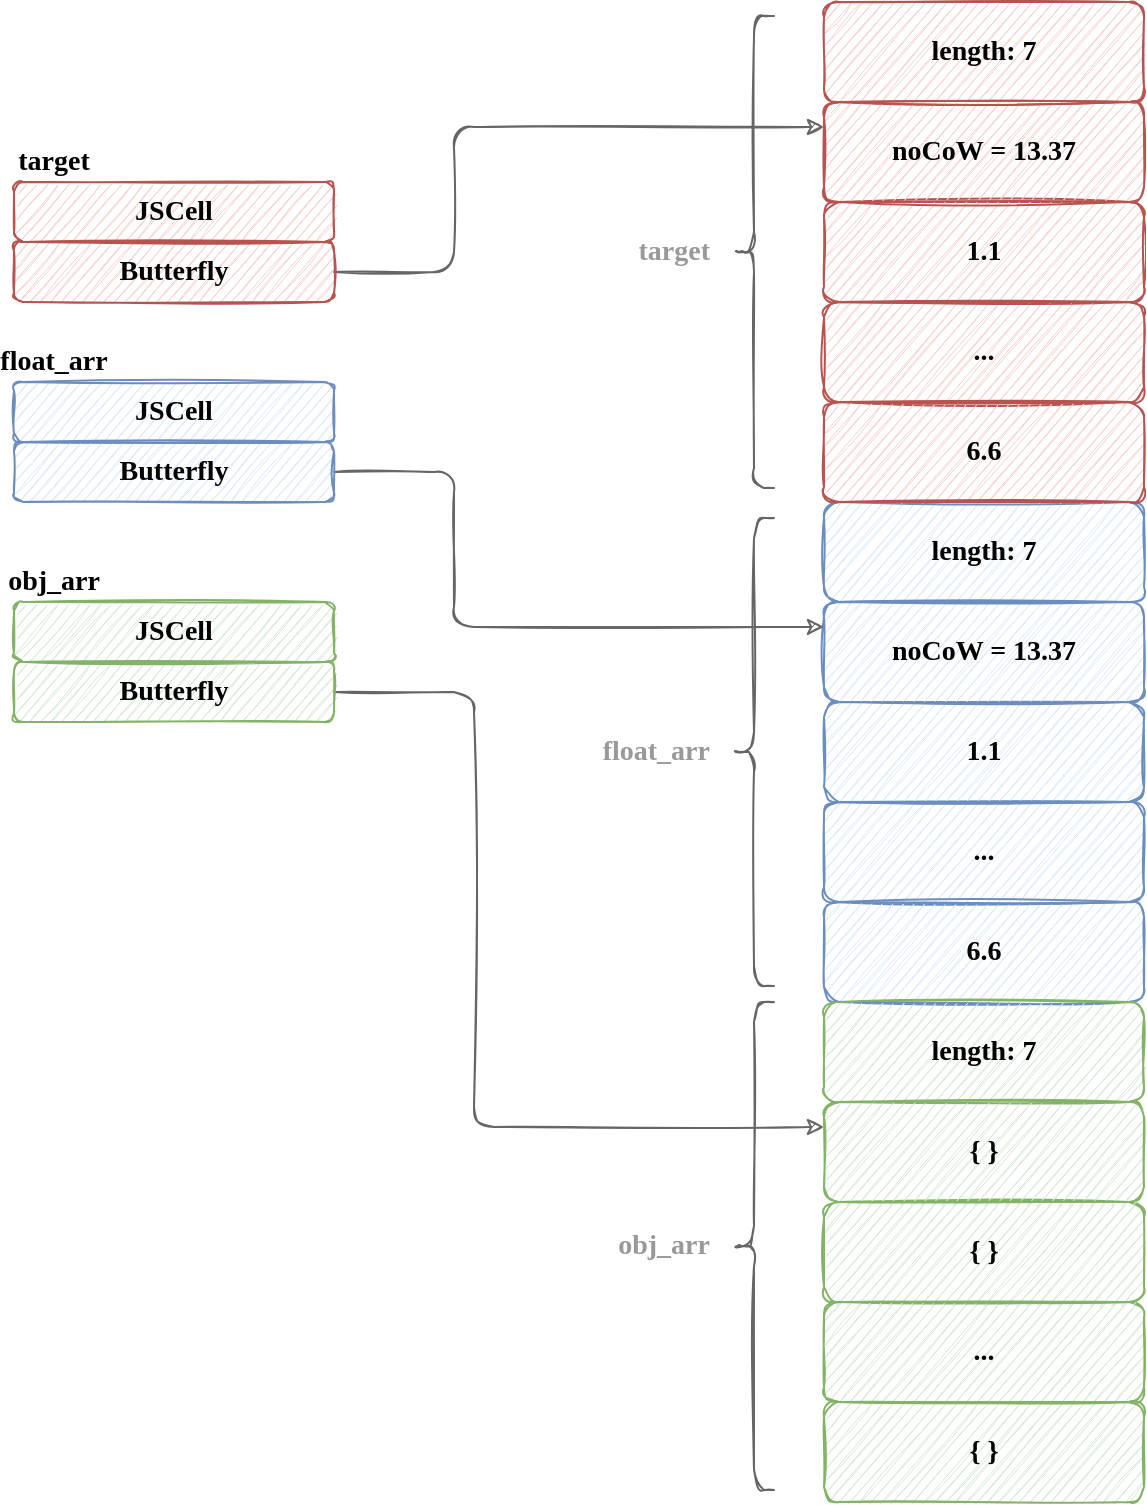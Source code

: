 <mxfile version="13.7.9" type="device" pages="4"><diagram id="sqz90yLIs01ZpIPTVYhW" name="orig"><mxGraphModel dx="1406" dy="728" grid="1" gridSize="10" guides="1" tooltips="1" connect="1" arrows="1" fold="1" page="1" pageScale="1" pageWidth="1169" pageHeight="827" math="0" shadow="0"><root><mxCell id="0"/><mxCell id="1" parent="0"/><mxCell id="4RDxRwm9R5UebFko-5SP-32" style="edgeStyle=orthogonalEdgeStyle;orthogonalLoop=1;jettySize=auto;html=1;exitX=1;exitY=0.5;exitDx=0;exitDy=0;entryX=0;entryY=0.25;entryDx=0;entryDy=0;fontFamily=Indie Flower;fontSize=14;sketch=1;rounded=1;fillColor=#f5f5f5;strokeColor=#666666;fontColor=#999999;" parent="1" source="4RDxRwm9R5UebFko-5SP-31" target="4RDxRwm9R5UebFko-5SP-12" edge="1"><mxGeometry relative="1" as="geometry"><Array as="points"><mxPoint x="400" y="149"/><mxPoint x="400" y="77"/></Array></mxGeometry></mxCell><mxCell id="4RDxRwm9R5UebFko-5SP-7" value="JSCell" style="rounded=1;whiteSpace=wrap;html=1;sketch=1;fontFamily=Indie Flower;fontStyle=1;fontSource=https%3A%2F%2Ffonts.googleapis.com%2Fcss%3Ffamily%3DIndie%2BFlower;labelBorderColor=none;fontSize=14;fillColor=#f8cecc;strokeColor=#b85450;" parent="1" vertex="1"><mxGeometry x="180" y="104" width="160" height="30" as="geometry"/></mxCell><mxCell id="4RDxRwm9R5UebFko-5SP-8" value="length: 7" style="rounded=1;whiteSpace=wrap;html=1;sketch=1;fontFamily=Indie Flower;fontStyle=1;fontSource=https%3A%2F%2Ffonts.googleapis.com%2Fcss%3Ffamily%3DIndie%2BFlower;labelBorderColor=none;fontSize=14;fillColor=#f8cecc;strokeColor=#b85450;" parent="1" vertex="1"><mxGeometry x="585" y="14" width="160" height="50" as="geometry"/></mxCell><mxCell id="4RDxRwm9R5UebFko-5SP-9" value="&lt;span&gt;length: 7&lt;/span&gt;" style="rounded=1;whiteSpace=wrap;html=1;sketch=1;fontFamily=Indie Flower;fontStyle=1;fontSource=https%3A%2F%2Ffonts.googleapis.com%2Fcss%3Ffamily%3DIndie%2BFlower;labelBorderColor=none;fontSize=14;fillColor=#dae8fc;strokeColor=#6c8ebf;" parent="1" vertex="1"><mxGeometry x="585" y="264" width="160" height="50" as="geometry"/></mxCell><mxCell id="4RDxRwm9R5UebFko-5SP-10" value="..." style="rounded=1;whiteSpace=wrap;html=1;sketch=1;fontFamily=Indie Flower;fontStyle=1;fontSource=https%3A%2F%2Ffonts.googleapis.com%2Fcss%3Ffamily%3DIndie%2BFlower;labelBorderColor=none;fontSize=14;fillColor=#f8cecc;strokeColor=#b85450;" parent="1" vertex="1"><mxGeometry x="585" y="164" width="160" height="50" as="geometry"/></mxCell><mxCell id="4RDxRwm9R5UebFko-5SP-11" value="1.1" style="rounded=1;whiteSpace=wrap;html=1;sketch=1;fontFamily=Indie Flower;fontStyle=1;fontSource=https%3A%2F%2Ffonts.googleapis.com%2Fcss%3Ffamily%3DIndie%2BFlower;labelBorderColor=none;fontSize=14;fillColor=#f8cecc;strokeColor=#b85450;" parent="1" vertex="1"><mxGeometry x="585" y="114" width="160" height="50" as="geometry"/></mxCell><mxCell id="4RDxRwm9R5UebFko-5SP-12" value="noCoW = 13.37" style="rounded=1;whiteSpace=wrap;html=1;sketch=1;fontFamily=Indie Flower;fontStyle=1;fontSource=https%3A%2F%2Ffonts.googleapis.com%2Fcss%3Ffamily%3DIndie%2BFlower;labelBorderColor=none;fontSize=14;fillColor=#f8cecc;strokeColor=#b85450;" parent="1" vertex="1"><mxGeometry x="585" y="64" width="160" height="50" as="geometry"/></mxCell><mxCell id="4RDxRwm9R5UebFko-5SP-13" value="6.6" style="rounded=1;whiteSpace=wrap;html=1;sketch=1;fontFamily=Indie Flower;fontStyle=1;fontSource=https%3A%2F%2Ffonts.googleapis.com%2Fcss%3Ffamily%3DIndie%2BFlower;labelBorderColor=none;fontSize=14;fillColor=#f8cecc;strokeColor=#b85450;" parent="1" vertex="1"><mxGeometry x="585" y="214" width="160" height="50" as="geometry"/></mxCell><mxCell id="4RDxRwm9R5UebFko-5SP-14" value="..." style="rounded=1;whiteSpace=wrap;html=1;sketch=1;fontFamily=Indie Flower;fontStyle=1;fontSource=https%3A%2F%2Ffonts.googleapis.com%2Fcss%3Ffamily%3DIndie%2BFlower;labelBorderColor=none;fontSize=14;fillColor=#dae8fc;strokeColor=#6c8ebf;" parent="1" vertex="1"><mxGeometry x="585" y="414" width="160" height="50" as="geometry"/></mxCell><mxCell id="4RDxRwm9R5UebFko-5SP-15" value="1.1" style="rounded=1;whiteSpace=wrap;html=1;sketch=1;fontFamily=Indie Flower;fontStyle=1;fontSource=https%3A%2F%2Ffonts.googleapis.com%2Fcss%3Ffamily%3DIndie%2BFlower;labelBorderColor=none;fontSize=14;fillColor=#dae8fc;strokeColor=#6c8ebf;" parent="1" vertex="1"><mxGeometry x="585" y="364" width="160" height="50" as="geometry"/></mxCell><mxCell id="4RDxRwm9R5UebFko-5SP-16" value="noCoW = 13.37" style="rounded=1;whiteSpace=wrap;html=1;sketch=1;fontFamily=Indie Flower;fontStyle=1;fontSource=https%3A%2F%2Ffonts.googleapis.com%2Fcss%3Ffamily%3DIndie%2BFlower;labelBorderColor=none;fontSize=14;fillColor=#dae8fc;strokeColor=#6c8ebf;" parent="1" vertex="1"><mxGeometry x="585" y="314" width="160" height="50" as="geometry"/></mxCell><mxCell id="4RDxRwm9R5UebFko-5SP-17" value="6.6" style="rounded=1;whiteSpace=wrap;html=1;sketch=1;fontFamily=Indie Flower;fontStyle=1;fontSource=https%3A%2F%2Ffonts.googleapis.com%2Fcss%3Ffamily%3DIndie%2BFlower;labelBorderColor=none;fontSize=14;fillColor=#dae8fc;strokeColor=#6c8ebf;" parent="1" vertex="1"><mxGeometry x="585" y="464" width="160" height="50" as="geometry"/></mxCell><mxCell id="4RDxRwm9R5UebFko-5SP-20" value="target" style="shape=curlyBracket;whiteSpace=wrap;html=1;rounded=1;sketch=1;strokeColor=#666666;strokeWidth=1;fillColor=#f5f5f5;fontFamily=Indie Flower;fontStyle=1;fontSource=https%3A%2F%2Ffonts.googleapis.com%2Fcss%3Ffamily%3DIndie%2BFlower;labelBorderColor=none;fontSize=14;align=right;labelPosition=left;verticalLabelPosition=middle;verticalAlign=middle;spacingRight=10;fontColor=#999999;" parent="1" vertex="1"><mxGeometry x="540" y="21" width="20" height="236" as="geometry"/></mxCell><mxCell id="4RDxRwm9R5UebFko-5SP-22" value="float_arr" style="shape=curlyBracket;whiteSpace=wrap;html=1;rounded=1;sketch=1;strokeColor=#666666;strokeWidth=1;fillColor=#f5f5f5;fontFamily=Indie Flower;fontStyle=1;fontSource=https%3A%2F%2Ffonts.googleapis.com%2Fcss%3Ffamily%3DIndie%2BFlower;labelBorderColor=none;fontSize=14;align=right;labelPosition=left;verticalLabelPosition=middle;verticalAlign=middle;spacingRight=10;fontColor=#999999;" parent="1" vertex="1"><mxGeometry x="540" y="272" width="20" height="234" as="geometry"/></mxCell><mxCell id="4RDxRwm9R5UebFko-5SP-25" value="&lt;span&gt;length: 7&lt;/span&gt;" style="rounded=1;whiteSpace=wrap;html=1;sketch=1;fontFamily=Indie Flower;fontStyle=1;fontSource=https%3A%2F%2Ffonts.googleapis.com%2Fcss%3Ffamily%3DIndie%2BFlower;labelBorderColor=none;fontSize=14;fillColor=#d5e8d4;strokeColor=#82b366;" parent="1" vertex="1"><mxGeometry x="585" y="514" width="160" height="50" as="geometry"/></mxCell><mxCell id="4RDxRwm9R5UebFko-5SP-26" value="..." style="rounded=1;whiteSpace=wrap;html=1;sketch=1;fontFamily=Indie Flower;fontStyle=1;fontSource=https%3A%2F%2Ffonts.googleapis.com%2Fcss%3Ffamily%3DIndie%2BFlower;labelBorderColor=none;fontSize=14;fillColor=#d5e8d4;strokeColor=#82b366;" parent="1" vertex="1"><mxGeometry x="585" y="664" width="160" height="50" as="geometry"/></mxCell><mxCell id="4RDxRwm9R5UebFko-5SP-27" value="{ }" style="rounded=1;whiteSpace=wrap;html=1;sketch=1;fontFamily=Indie Flower;fontStyle=1;fontSource=https%3A%2F%2Ffonts.googleapis.com%2Fcss%3Ffamily%3DIndie%2BFlower;labelBorderColor=none;fontSize=14;fillColor=#d5e8d4;strokeColor=#82b366;" parent="1" vertex="1"><mxGeometry x="585" y="614" width="160" height="50" as="geometry"/></mxCell><mxCell id="4RDxRwm9R5UebFko-5SP-28" value="{ }" style="rounded=1;whiteSpace=wrap;html=1;sketch=1;fontFamily=Indie Flower;fontStyle=1;fontSource=https%3A%2F%2Ffonts.googleapis.com%2Fcss%3Ffamily%3DIndie%2BFlower;labelBorderColor=none;fontSize=14;fillColor=#d5e8d4;strokeColor=#82b366;" parent="1" vertex="1"><mxGeometry x="585" y="564" width="160" height="50" as="geometry"/></mxCell><mxCell id="4RDxRwm9R5UebFko-5SP-29" value="{ }" style="rounded=1;whiteSpace=wrap;html=1;sketch=1;fontFamily=Indie Flower;fontStyle=1;fontSource=https%3A%2F%2Ffonts.googleapis.com%2Fcss%3Ffamily%3DIndie%2BFlower;labelBorderColor=none;fontSize=14;fillColor=#d5e8d4;strokeColor=#82b366;" parent="1" vertex="1"><mxGeometry x="585" y="714" width="160" height="50" as="geometry"/></mxCell><mxCell id="4RDxRwm9R5UebFko-5SP-30" value="obj_arr" style="shape=curlyBracket;whiteSpace=wrap;html=1;rounded=1;sketch=1;strokeColor=#666666;strokeWidth=1;fillColor=#f5f5f5;fontFamily=Indie Flower;fontStyle=1;fontSource=https%3A%2F%2Ffonts.googleapis.com%2Fcss%3Ffamily%3DIndie%2BFlower;labelBorderColor=none;fontSize=14;align=right;labelPosition=left;verticalLabelPosition=middle;verticalAlign=middle;spacingRight=10;fontColor=#999999;" parent="1" vertex="1"><mxGeometry x="540" y="514" width="20" height="244" as="geometry"/></mxCell><mxCell id="4RDxRwm9R5UebFko-5SP-31" value="Butterfly" style="rounded=1;whiteSpace=wrap;html=1;sketch=1;fontFamily=Indie Flower;fontStyle=1;fontSource=https%3A%2F%2Ffonts.googleapis.com%2Fcss%3Ffamily%3DIndie%2BFlower;labelBorderColor=none;fontSize=14;fillColor=#f8cecc;strokeColor=#b85450;" parent="1" vertex="1"><mxGeometry x="180" y="134" width="160" height="30" as="geometry"/></mxCell><mxCell id="4RDxRwm9R5UebFko-5SP-33" value="&lt;font face=&quot;Indie Flower&quot; data-font-src=&quot;https://fonts.googleapis.com/css?family=Indie+Flower&quot;&gt;&lt;b&gt;target&lt;/b&gt;&lt;/font&gt;" style="text;html=1;strokeColor=none;fillColor=none;align=center;verticalAlign=middle;whiteSpace=wrap;rounded=0;shadow=0;glass=0;sketch=1;fontFamily=Comic Sans MS;fontSize=14;" parent="1" vertex="1"><mxGeometry x="180" y="84" width="40" height="20" as="geometry"/></mxCell><mxCell id="4RDxRwm9R5UebFko-5SP-34" value="JSCell" style="rounded=1;whiteSpace=wrap;html=1;sketch=1;fontFamily=Indie Flower;fontStyle=1;fontSource=https%3A%2F%2Ffonts.googleapis.com%2Fcss%3Ffamily%3DIndie%2BFlower;labelBorderColor=none;fontSize=14;fillColor=#dae8fc;strokeColor=#6c8ebf;" parent="1" vertex="1"><mxGeometry x="180" y="204" width="160" height="30" as="geometry"/></mxCell><mxCell id="4RDxRwm9R5UebFko-5SP-41" style="edgeStyle=orthogonalEdgeStyle;sketch=1;orthogonalLoop=1;jettySize=auto;html=1;exitX=1;exitY=0.5;exitDx=0;exitDy=0;entryX=0;entryY=0.25;entryDx=0;entryDy=0;fontFamily=Comic Sans MS;fontSize=14;rounded=1;fillColor=#f5f5f5;strokeColor=#666666;fontColor=#999999;" parent="1" source="4RDxRwm9R5UebFko-5SP-35" target="4RDxRwm9R5UebFko-5SP-16" edge="1"><mxGeometry relative="1" as="geometry"><Array as="points"><mxPoint x="400" y="249"/><mxPoint x="400" y="327"/></Array></mxGeometry></mxCell><mxCell id="4RDxRwm9R5UebFko-5SP-35" value="Butterfly" style="rounded=1;whiteSpace=wrap;html=1;sketch=1;fontFamily=Indie Flower;fontStyle=1;fontSource=https%3A%2F%2Ffonts.googleapis.com%2Fcss%3Ffamily%3DIndie%2BFlower;labelBorderColor=none;fontSize=14;fillColor=#dae8fc;strokeColor=#6c8ebf;" parent="1" vertex="1"><mxGeometry x="180" y="234" width="160" height="30" as="geometry"/></mxCell><mxCell id="4RDxRwm9R5UebFko-5SP-36" value="&lt;font face=&quot;Indie Flower&quot; data-font-src=&quot;https://fonts.googleapis.com/css?family=Indie+Flower&quot;&gt;&lt;b&gt;float_arr&lt;/b&gt;&lt;/font&gt;" style="text;html=1;strokeColor=none;fillColor=none;align=center;verticalAlign=middle;whiteSpace=wrap;rounded=0;shadow=0;glass=0;sketch=1;fontFamily=Comic Sans MS;fontSize=14;" parent="1" vertex="1"><mxGeometry x="180" y="184" width="40" height="20" as="geometry"/></mxCell><mxCell id="4RDxRwm9R5UebFko-5SP-37" value="JSCell" style="rounded=1;whiteSpace=wrap;html=1;sketch=1;fontFamily=Indie Flower;fontStyle=1;fontSource=https%3A%2F%2Ffonts.googleapis.com%2Fcss%3Ffamily%3DIndie%2BFlower;labelBorderColor=none;fontSize=14;fillColor=#d5e8d4;strokeColor=#82b366;" parent="1" vertex="1"><mxGeometry x="180" y="314" width="160" height="30" as="geometry"/></mxCell><mxCell id="4RDxRwm9R5UebFko-5SP-42" style="edgeStyle=orthogonalEdgeStyle;sketch=1;orthogonalLoop=1;jettySize=auto;html=1;exitX=1;exitY=0.5;exitDx=0;exitDy=0;entryX=0;entryY=0.25;entryDx=0;entryDy=0;fontFamily=Comic Sans MS;fontSize=14;rounded=1;fillColor=#f5f5f5;strokeColor=#666666;fontColor=#999999;" parent="1" source="4RDxRwm9R5UebFko-5SP-38" target="4RDxRwm9R5UebFko-5SP-28" edge="1"><mxGeometry relative="1" as="geometry"><Array as="points"><mxPoint x="410" y="359"/><mxPoint x="410" y="577"/></Array></mxGeometry></mxCell><mxCell id="4RDxRwm9R5UebFko-5SP-38" value="Butterfly" style="rounded=1;whiteSpace=wrap;html=1;sketch=1;fontFamily=Indie Flower;fontStyle=1;fontSource=https%3A%2F%2Ffonts.googleapis.com%2Fcss%3Ffamily%3DIndie%2BFlower;labelBorderColor=none;fontSize=14;fillColor=#d5e8d4;strokeColor=#82b366;" parent="1" vertex="1"><mxGeometry x="180" y="344" width="160" height="30" as="geometry"/></mxCell><mxCell id="4RDxRwm9R5UebFko-5SP-39" value="&lt;font face=&quot;Indie Flower&quot; data-font-src=&quot;https://fonts.googleapis.com/css?family=Indie+Flower&quot;&gt;&lt;b&gt;obj_arr&lt;/b&gt;&lt;/font&gt;" style="text;html=1;strokeColor=none;fillColor=none;align=center;verticalAlign=middle;whiteSpace=wrap;rounded=0;shadow=0;glass=0;sketch=1;fontFamily=Comic Sans MS;fontSize=14;" parent="1" vertex="1"><mxGeometry x="180" y="294" width="40" height="20" as="geometry"/></mxCell></root></mxGraphModel></diagram><diagram name="corrupt" id="o47wwAA4nke0YrVN73Hn"><mxGraphModel dx="1406" dy="728" grid="1" gridSize="10" guides="1" tooltips="1" connect="1" arrows="1" fold="1" page="1" pageScale="1" pageWidth="1169" pageHeight="827" math="0" shadow="0"><root><mxCell id="dszOmxCz60Fy21tX8RE5-0"/><mxCell id="dszOmxCz60Fy21tX8RE5-1" parent="dszOmxCz60Fy21tX8RE5-0"/><mxCell id="dszOmxCz60Fy21tX8RE5-2" style="edgeStyle=orthogonalEdgeStyle;orthogonalLoop=1;jettySize=auto;html=1;exitX=1;exitY=0.5;exitDx=0;exitDy=0;entryX=0;entryY=0.25;entryDx=0;entryDy=0;fontFamily=Indie Flower;fontSize=14;sketch=1;rounded=1;" parent="dszOmxCz60Fy21tX8RE5-1" source="dszOmxCz60Fy21tX8RE5-22" target="dszOmxCz60Fy21tX8RE5-8" edge="1"><mxGeometry relative="1" as="geometry"><Array as="points"><mxPoint x="400" y="149"/><mxPoint x="400" y="77"/></Array></mxGeometry></mxCell><mxCell id="dszOmxCz60Fy21tX8RE5-3" value="JSCell" style="rounded=1;whiteSpace=wrap;html=1;sketch=1;fontFamily=Indie Flower;fontStyle=1;fontSource=https%3A%2F%2Ffonts.googleapis.com%2Fcss%3Ffamily%3DIndie%2BFlower;labelBorderColor=none;fontSize=14;fillColor=#f8cecc;strokeColor=#b85450;" parent="dszOmxCz60Fy21tX8RE5-1" vertex="1"><mxGeometry x="180" y="104" width="160" height="30" as="geometry"/></mxCell><mxCell id="dszOmxCz60Fy21tX8RE5-4" value="length: 7" style="rounded=1;whiteSpace=wrap;html=1;sketch=1;fontFamily=Indie Flower;fontStyle=1;fontSource=https%3A%2F%2Ffonts.googleapis.com%2Fcss%3Ffamily%3DIndie%2BFlower;labelBorderColor=none;fontSize=14;fillColor=#f8cecc;strokeColor=#b85450;" parent="dszOmxCz60Fy21tX8RE5-1" vertex="1"><mxGeometry x="585" y="14" width="160" height="50" as="geometry"/></mxCell><mxCell id="dszOmxCz60Fy21tX8RE5-5" value="&lt;span&gt;length: 0x1337&lt;/span&gt;" style="rounded=1;whiteSpace=wrap;html=1;sketch=1;fontFamily=Indie Flower;fontStyle=1;fontSource=https%3A%2F%2Ffonts.googleapis.com%2Fcss%3Ffamily%3DIndie%2BFlower;labelBorderColor=none;fontSize=14;fillColor=#dae8fc;strokeColor=#6c8ebf;" parent="dszOmxCz60Fy21tX8RE5-1" vertex="1"><mxGeometry x="585" y="264" width="160" height="50" as="geometry"/></mxCell><mxCell id="dszOmxCz60Fy21tX8RE5-6" value="..." style="rounded=1;whiteSpace=wrap;html=1;sketch=1;fontFamily=Indie Flower;fontStyle=1;fontSource=https%3A%2F%2Ffonts.googleapis.com%2Fcss%3Ffamily%3DIndie%2BFlower;labelBorderColor=none;fontSize=14;fillColor=#f8cecc;strokeColor=#b85450;" parent="dszOmxCz60Fy21tX8RE5-1" vertex="1"><mxGeometry x="585" y="164" width="160" height="50" as="geometry"/></mxCell><mxCell id="dszOmxCz60Fy21tX8RE5-7" value="1.1" style="rounded=1;whiteSpace=wrap;html=1;sketch=1;fontFamily=Indie Flower;fontStyle=1;fontSource=https%3A%2F%2Ffonts.googleapis.com%2Fcss%3Ffamily%3DIndie%2BFlower;labelBorderColor=none;fontSize=14;fillColor=#f8cecc;strokeColor=#b85450;" parent="dszOmxCz60Fy21tX8RE5-1" vertex="1"><mxGeometry x="585" y="114" width="160" height="50" as="geometry"/></mxCell><mxCell id="dszOmxCz60Fy21tX8RE5-8" value="noCoW = 13.37" style="rounded=1;whiteSpace=wrap;html=1;sketch=1;fontFamily=Indie Flower;fontStyle=1;fontSource=https%3A%2F%2Ffonts.googleapis.com%2Fcss%3Ffamily%3DIndie%2BFlower;labelBorderColor=none;fontSize=14;fillColor=#f8cecc;strokeColor=#b85450;" parent="dszOmxCz60Fy21tX8RE5-1" vertex="1"><mxGeometry x="585" y="64" width="160" height="50" as="geometry"/></mxCell><mxCell id="dszOmxCz60Fy21tX8RE5-9" value="6.6" style="rounded=1;whiteSpace=wrap;html=1;sketch=1;fontFamily=Indie Flower;fontStyle=1;fontSource=https%3A%2F%2Ffonts.googleapis.com%2Fcss%3Ffamily%3DIndie%2BFlower;labelBorderColor=none;fontSize=14;fillColor=#f8cecc;strokeColor=#b85450;" parent="dszOmxCz60Fy21tX8RE5-1" vertex="1"><mxGeometry x="585" y="214" width="160" height="50" as="geometry"/></mxCell><mxCell id="dszOmxCz60Fy21tX8RE5-13" value="" style="rounded=1;whiteSpace=wrap;html=1;sketch=1;fontFamily=Indie Flower;fontStyle=1;fontSource=https%3A%2F%2Ffonts.googleapis.com%2Fcss%3Ffamily%3DIndie%2BFlower;labelBorderColor=none;fontSize=14;fillColor=#dae8fc;strokeColor=#6c8ebf;" parent="dszOmxCz60Fy21tX8RE5-1" vertex="1"><mxGeometry x="585" y="316" width="160" height="480" as="geometry"/></mxCell><mxCell id="dszOmxCz60Fy21tX8RE5-14" value="target" style="shape=curlyBracket;whiteSpace=wrap;html=1;rounded=1;sketch=1;strokeColor=#000000;strokeWidth=1;fillColor=none;fontFamily=Indie Flower;fontStyle=1;fontSource=https%3A%2F%2Ffonts.googleapis.com%2Fcss%3Ffamily%3DIndie%2BFlower;labelBorderColor=none;fontSize=14;align=right;labelPosition=left;verticalLabelPosition=middle;verticalAlign=middle;spacingRight=10;" parent="dszOmxCz60Fy21tX8RE5-1" vertex="1"><mxGeometry x="540" y="21" width="20" height="236" as="geometry"/></mxCell><mxCell id="dszOmxCz60Fy21tX8RE5-15" value="float_arr" style="shape=curlyBracket;whiteSpace=wrap;html=1;rounded=1;sketch=1;strokeColor=#000000;strokeWidth=1;fillColor=none;fontFamily=Indie Flower;fontStyle=1;fontSource=https%3A%2F%2Ffonts.googleapis.com%2Fcss%3Ffamily%3DIndie%2BFlower;labelBorderColor=none;fontSize=14;align=right;labelPosition=left;verticalLabelPosition=middle;verticalAlign=middle;spacingRight=10;" parent="dszOmxCz60Fy21tX8RE5-1" vertex="1"><mxGeometry x="540" y="272" width="20" height="234" as="geometry"/></mxCell><mxCell id="dszOmxCz60Fy21tX8RE5-16" value="&lt;span&gt;length: 7&lt;/span&gt;" style="rounded=1;whiteSpace=wrap;html=1;sketch=1;fontFamily=Indie Flower;fontStyle=1;fontSource=https%3A%2F%2Ffonts.googleapis.com%2Fcss%3Ffamily%3DIndie%2BFlower;labelBorderColor=none;fontSize=14;fillColor=#d5e8d4;strokeColor=#82b366;" parent="dszOmxCz60Fy21tX8RE5-1" vertex="1"><mxGeometry x="585" y="514" width="160" height="50" as="geometry"/></mxCell><mxCell id="dszOmxCz60Fy21tX8RE5-17" value="..." style="rounded=1;whiteSpace=wrap;html=1;sketch=1;fontFamily=Indie Flower;fontStyle=1;fontSource=https%3A%2F%2Ffonts.googleapis.com%2Fcss%3Ffamily%3DIndie%2BFlower;labelBorderColor=none;fontSize=14;fillColor=#d5e8d4;strokeColor=#82b366;" parent="dszOmxCz60Fy21tX8RE5-1" vertex="1"><mxGeometry x="585" y="664" width="160" height="50" as="geometry"/></mxCell><mxCell id="dszOmxCz60Fy21tX8RE5-18" value="{ }" style="rounded=1;whiteSpace=wrap;html=1;sketch=1;fontFamily=Indie Flower;fontStyle=1;fontSource=https%3A%2F%2Ffonts.googleapis.com%2Fcss%3Ffamily%3DIndie%2BFlower;labelBorderColor=none;fontSize=14;fillColor=#d5e8d4;strokeColor=#82b366;" parent="dszOmxCz60Fy21tX8RE5-1" vertex="1"><mxGeometry x="585" y="614" width="160" height="50" as="geometry"/></mxCell><mxCell id="dszOmxCz60Fy21tX8RE5-19" value="{ }" style="rounded=1;whiteSpace=wrap;html=1;sketch=1;fontFamily=Indie Flower;fontStyle=1;fontSource=https%3A%2F%2Ffonts.googleapis.com%2Fcss%3Ffamily%3DIndie%2BFlower;labelBorderColor=none;fontSize=14;fillColor=#d5e8d4;strokeColor=#82b366;" parent="dszOmxCz60Fy21tX8RE5-1" vertex="1"><mxGeometry x="585" y="564" width="160" height="50" as="geometry"/></mxCell><mxCell id="dszOmxCz60Fy21tX8RE5-20" value="{ }" style="rounded=1;whiteSpace=wrap;html=1;sketch=1;fontFamily=Indie Flower;fontStyle=1;fontSource=https%3A%2F%2Ffonts.googleapis.com%2Fcss%3Ffamily%3DIndie%2BFlower;labelBorderColor=none;fontSize=14;fillColor=#d5e8d4;strokeColor=#82b366;" parent="dszOmxCz60Fy21tX8RE5-1" vertex="1"><mxGeometry x="585" y="714" width="160" height="50" as="geometry"/></mxCell><mxCell id="dszOmxCz60Fy21tX8RE5-21" value="obj_arr" style="shape=curlyBracket;whiteSpace=wrap;html=1;rounded=1;sketch=1;strokeColor=#000000;strokeWidth=1;fillColor=none;fontFamily=Indie Flower;fontStyle=1;fontSource=https%3A%2F%2Ffonts.googleapis.com%2Fcss%3Ffamily%3DIndie%2BFlower;labelBorderColor=none;fontSize=14;align=right;labelPosition=left;verticalLabelPosition=middle;verticalAlign=middle;spacingRight=10;" parent="dszOmxCz60Fy21tX8RE5-1" vertex="1"><mxGeometry x="540" y="514" width="20" height="244" as="geometry"/></mxCell><mxCell id="dszOmxCz60Fy21tX8RE5-22" value="Butterfly" style="rounded=1;whiteSpace=wrap;html=1;sketch=1;fontFamily=Indie Flower;fontStyle=1;fontSource=https%3A%2F%2Ffonts.googleapis.com%2Fcss%3Ffamily%3DIndie%2BFlower;labelBorderColor=none;fontSize=14;fillColor=#f8cecc;strokeColor=#b85450;" parent="dszOmxCz60Fy21tX8RE5-1" vertex="1"><mxGeometry x="180" y="134" width="160" height="30" as="geometry"/></mxCell><mxCell id="dszOmxCz60Fy21tX8RE5-23" value="&lt;font face=&quot;Indie Flower&quot; data-font-src=&quot;https://fonts.googleapis.com/css?family=Indie+Flower&quot;&gt;&lt;b&gt;target&lt;/b&gt;&lt;/font&gt;" style="text;html=1;strokeColor=none;fillColor=none;align=center;verticalAlign=middle;whiteSpace=wrap;rounded=0;shadow=0;glass=0;sketch=1;fontFamily=Comic Sans MS;fontSize=14;" parent="dszOmxCz60Fy21tX8RE5-1" vertex="1"><mxGeometry x="180" y="84" width="40" height="20" as="geometry"/></mxCell><mxCell id="dszOmxCz60Fy21tX8RE5-24" value="JSCell" style="rounded=1;whiteSpace=wrap;html=1;sketch=1;fontFamily=Indie Flower;fontStyle=1;fontSource=https%3A%2F%2Ffonts.googleapis.com%2Fcss%3Ffamily%3DIndie%2BFlower;labelBorderColor=none;fontSize=14;fillColor=#dae8fc;strokeColor=#6c8ebf;" parent="dszOmxCz60Fy21tX8RE5-1" vertex="1"><mxGeometry x="180" y="204" width="160" height="30" as="geometry"/></mxCell><mxCell id="dszOmxCz60Fy21tX8RE5-25" style="edgeStyle=orthogonalEdgeStyle;sketch=1;orthogonalLoop=1;jettySize=auto;html=1;exitX=1;exitY=0.5;exitDx=0;exitDy=0;entryX=0;entryY=0.25;entryDx=0;entryDy=0;fontFamily=Comic Sans MS;fontSize=14;rounded=1;" parent="dszOmxCz60Fy21tX8RE5-1" source="dszOmxCz60Fy21tX8RE5-26" edge="1"><mxGeometry relative="1" as="geometry"><mxPoint x="585" y="326.5" as="targetPoint"/><Array as="points"><mxPoint x="400" y="249"/><mxPoint x="400" y="327"/></Array></mxGeometry></mxCell><mxCell id="dszOmxCz60Fy21tX8RE5-26" value="Butterfly" style="rounded=1;whiteSpace=wrap;html=1;sketch=1;fontFamily=Indie Flower;fontStyle=1;fontSource=https%3A%2F%2Ffonts.googleapis.com%2Fcss%3Ffamily%3DIndie%2BFlower;labelBorderColor=none;fontSize=14;fillColor=#dae8fc;strokeColor=#6c8ebf;" parent="dszOmxCz60Fy21tX8RE5-1" vertex="1"><mxGeometry x="180" y="234" width="160" height="30" as="geometry"/></mxCell><mxCell id="dszOmxCz60Fy21tX8RE5-27" value="&lt;font face=&quot;Indie Flower&quot; data-font-src=&quot;https://fonts.googleapis.com/css?family=Indie+Flower&quot;&gt;&lt;b&gt;float_arr&lt;/b&gt;&lt;/font&gt;" style="text;html=1;strokeColor=none;fillColor=none;align=center;verticalAlign=middle;whiteSpace=wrap;rounded=0;shadow=0;glass=0;sketch=1;fontFamily=Comic Sans MS;fontSize=14;" parent="dszOmxCz60Fy21tX8RE5-1" vertex="1"><mxGeometry x="180" y="184" width="40" height="20" as="geometry"/></mxCell><mxCell id="dszOmxCz60Fy21tX8RE5-28" value="JSCell" style="rounded=1;whiteSpace=wrap;html=1;sketch=1;fontFamily=Indie Flower;fontStyle=1;fontSource=https%3A%2F%2Ffonts.googleapis.com%2Fcss%3Ffamily%3DIndie%2BFlower;labelBorderColor=none;fontSize=14;fillColor=#d5e8d4;strokeColor=#82b366;" parent="dszOmxCz60Fy21tX8RE5-1" vertex="1"><mxGeometry x="180" y="314" width="160" height="30" as="geometry"/></mxCell><mxCell id="dszOmxCz60Fy21tX8RE5-29" style="edgeStyle=orthogonalEdgeStyle;sketch=1;orthogonalLoop=1;jettySize=auto;html=1;exitX=1;exitY=0.5;exitDx=0;exitDy=0;entryX=0;entryY=0.25;entryDx=0;entryDy=0;fontFamily=Comic Sans MS;fontSize=14;rounded=1;" parent="dszOmxCz60Fy21tX8RE5-1" source="dszOmxCz60Fy21tX8RE5-30" target="dszOmxCz60Fy21tX8RE5-19" edge="1"><mxGeometry relative="1" as="geometry"><Array as="points"><mxPoint x="410" y="359"/><mxPoint x="410" y="577"/></Array></mxGeometry></mxCell><mxCell id="dszOmxCz60Fy21tX8RE5-30" value="Butterfly" style="rounded=1;whiteSpace=wrap;html=1;sketch=1;fontFamily=Indie Flower;fontStyle=1;fontSource=https%3A%2F%2Ffonts.googleapis.com%2Fcss%3Ffamily%3DIndie%2BFlower;labelBorderColor=none;fontSize=14;fillColor=#d5e8d4;strokeColor=#82b366;" parent="dszOmxCz60Fy21tX8RE5-1" vertex="1"><mxGeometry x="180" y="344" width="160" height="30" as="geometry"/></mxCell><mxCell id="dszOmxCz60Fy21tX8RE5-31" value="&lt;font face=&quot;Indie Flower&quot; data-font-src=&quot;https://fonts.googleapis.com/css?family=Indie+Flower&quot;&gt;&lt;b&gt;obj_arr&lt;/b&gt;&lt;/font&gt;" style="text;html=1;strokeColor=none;fillColor=none;align=center;verticalAlign=middle;whiteSpace=wrap;rounded=0;shadow=0;glass=0;sketch=1;fontFamily=Comic Sans MS;fontSize=14;" parent="dszOmxCz60Fy21tX8RE5-1" vertex="1"><mxGeometry x="180" y="294" width="40" height="20" as="geometry"/></mxCell></root></mxGraphModel></diagram><diagram name="fake object" id="ux4E7_Zu8LJgV2Ji4I4l"><mxGraphModel dx="1172" dy="607" grid="1" gridSize="10" guides="1" tooltips="1" connect="1" arrows="1" fold="1" page="1" pageScale="1" pageWidth="1169" pageHeight="827" math="0" shadow="0"><root><mxCell id="2QtaI9dx4Vr0EYOy428d-0"/><mxCell id="2QtaI9dx4Vr0EYOy428d-1" parent="2QtaI9dx4Vr0EYOy428d-0"/><mxCell id="2QtaI9dx4Vr0EYOy428d-41" style="edgeStyle=orthogonalEdgeStyle;curved=1;sketch=1;orthogonalLoop=1;jettySize=auto;html=1;exitX=1;exitY=0.5;exitDx=0;exitDy=0;entryX=0;entryY=0.5;entryDx=0;entryDy=0;" edge="1" parent="2QtaI9dx4Vr0EYOy428d-1" source="2QtaI9dx4Vr0EYOy428d-23" target="2QtaI9dx4Vr0EYOy428d-4"><mxGeometry relative="1" as="geometry"><Array as="points"><mxPoint x="490" y="505"/><mxPoint x="490" y="39"/></Array></mxGeometry></mxCell><mxCell id="2QtaI9dx4Vr0EYOy428d-3" value="JSCell" style="rounded=1;whiteSpace=wrap;html=1;sketch=1;fontFamily=Indie Flower;fontStyle=1;fontSource=https%3A%2F%2Ffonts.googleapis.com%2Fcss%3Ffamily%3DIndie%2BFlower;labelBorderColor=none;fontSize=14;fillColor=#f8cecc;strokeColor=#b85450;" vertex="1" parent="2QtaI9dx4Vr0EYOy428d-1"><mxGeometry x="180" y="104" width="160" height="30" as="geometry"/></mxCell><mxCell id="2QtaI9dx4Vr0EYOy428d-4" value="length: 7" style="rounded=1;whiteSpace=wrap;html=1;sketch=1;fontFamily=Indie Flower;fontStyle=1;fontSource=https%3A%2F%2Ffonts.googleapis.com%2Fcss%3Ffamily%3DIndie%2BFlower;labelBorderColor=none;fontSize=14;fillColor=#f8cecc;strokeColor=#b85450;" vertex="1" parent="2QtaI9dx4Vr0EYOy428d-1"><mxGeometry x="602" y="14" width="160" height="50" as="geometry"/></mxCell><mxCell id="2QtaI9dx4Vr0EYOy428d-6" value="..." style="rounded=1;whiteSpace=wrap;html=1;sketch=1;fontFamily=Indie Flower;fontStyle=1;fontSource=https%3A%2F%2Ffonts.googleapis.com%2Fcss%3Ffamily%3DIndie%2BFlower;labelBorderColor=none;fontSize=14;fillColor=#f8cecc;strokeColor=#b85450;" vertex="1" parent="2QtaI9dx4Vr0EYOy428d-1"><mxGeometry x="602" y="164" width="160" height="50" as="geometry"/></mxCell><mxCell id="2QtaI9dx4Vr0EYOy428d-7" value="1.1" style="rounded=1;whiteSpace=wrap;html=1;sketch=1;fontFamily=Indie Flower;fontStyle=1;fontSource=https%3A%2F%2Ffonts.googleapis.com%2Fcss%3Ffamily%3DIndie%2BFlower;labelBorderColor=none;fontSize=14;fillColor=#f8cecc;strokeColor=#b85450;" vertex="1" parent="2QtaI9dx4Vr0EYOy428d-1"><mxGeometry x="602" y="114" width="160" height="50" as="geometry"/></mxCell><mxCell id="2QtaI9dx4Vr0EYOy428d-8" value="noCoW" style="rounded=1;whiteSpace=wrap;html=1;sketch=1;fontFamily=Indie Flower;fontStyle=1;fontSource=https%3A%2F%2Ffonts.googleapis.com%2Fcss%3Ffamily%3DIndie%2BFlower;labelBorderColor=none;fontSize=14;fillColor=#f8cecc;strokeColor=#b85450;" vertex="1" parent="2QtaI9dx4Vr0EYOy428d-1"><mxGeometry x="602" y="64" width="160" height="50" as="geometry"/></mxCell><mxCell id="2QtaI9dx4Vr0EYOy428d-9" value="6.6" style="rounded=1;whiteSpace=wrap;html=1;sketch=1;fontFamily=Indie Flower;fontStyle=1;fontSource=https%3A%2F%2Ffonts.googleapis.com%2Fcss%3Ffamily%3DIndie%2BFlower;labelBorderColor=none;fontSize=14;fillColor=#f8cecc;strokeColor=#b85450;" vertex="1" parent="2QtaI9dx4Vr0EYOy428d-1"><mxGeometry x="602" y="214" width="160" height="50" as="geometry"/></mxCell><mxCell id="2QtaI9dx4Vr0EYOy428d-11" value="target" style="shape=curlyBracket;whiteSpace=wrap;html=1;rounded=1;sketch=1;strokeColor=#000000;strokeWidth=1;fillColor=none;fontFamily=Indie Flower;fontStyle=1;fontSource=https%3A%2F%2Ffonts.googleapis.com%2Fcss%3Ffamily%3DIndie%2BFlower;labelBorderColor=none;fontSize=14;align=right;labelPosition=left;verticalLabelPosition=middle;verticalAlign=middle;spacingRight=10;" vertex="1" parent="2QtaI9dx4Vr0EYOy428d-1"><mxGeometry x="557" y="21" width="20" height="236" as="geometry"/></mxCell><mxCell id="2QtaI9dx4Vr0EYOy428d-19" value="(nil)" style="rounded=1;whiteSpace=wrap;html=1;sketch=1;fontFamily=Indie Flower;fontStyle=1;fontSource=https%3A%2F%2Ffonts.googleapis.com%2Fcss%3Ffamily%3DIndie%2BFlower;labelBorderColor=none;fontSize=14;fillColor=#f8cecc;strokeColor=#b85450;" vertex="1" parent="2QtaI9dx4Vr0EYOy428d-1"><mxGeometry x="180" y="134" width="160" height="30" as="geometry"/></mxCell><mxCell id="2QtaI9dx4Vr0EYOy428d-20" value="&lt;font face=&quot;Indie Flower&quot; data-font-src=&quot;https://fonts.googleapis.com/css?family=Indie+Flower&quot;&gt;&lt;b&gt;container&lt;/b&gt;&lt;/font&gt;" style="text;html=1;strokeColor=none;fillColor=none;align=center;verticalAlign=middle;whiteSpace=wrap;rounded=0;shadow=0;glass=0;sketch=1;fontFamily=Comic Sans MS;fontSize=14;" vertex="1" parent="2QtaI9dx4Vr0EYOy428d-1"><mxGeometry x="180" y="84" width="50" height="20" as="geometry"/></mxCell><mxCell id="2QtaI9dx4Vr0EYOy428d-21" value="JSCell&lt;br&gt;&lt;font face=&quot;Courier New&quot; style=&quot;font-size: 10px&quot;&gt;&lt;font color=&quot;#009900&quot;&gt;0x00 0x31 0xcd 0x45&lt;/font&gt;&lt;br&gt;&lt;/font&gt;&lt;font face=&quot;Courier New&quot; style=&quot;font-size: 10px&quot;&gt;0x07 0x23 0x08 0x01&lt;/font&gt;" style="rounded=1;whiteSpace=wrap;html=1;sketch=1;fontFamily=Indie Flower;fontStyle=1;fontSource=https%3A%2F%2Ffonts.googleapis.com%2Fcss%3Ffamily%3DIndie%2BFlower;labelBorderColor=none;fontSize=14;fillColor=#dae8fc;strokeColor=#6c8ebf;" vertex="1" parent="2QtaI9dx4Vr0EYOy428d-1"><mxGeometry x="240" y="446" width="160" height="44" as="geometry"/></mxCell><mxCell id="2QtaI9dx4Vr0EYOy428d-23" value="Butterfly" style="rounded=1;whiteSpace=wrap;html=1;sketch=1;fontFamily=Indie Flower;fontStyle=1;fontSource=https%3A%2F%2Ffonts.googleapis.com%2Fcss%3Ffamily%3DIndie%2BFlower;labelBorderColor=none;fontSize=14;fillColor=#dae8fc;strokeColor=#6c8ebf;" vertex="1" parent="2QtaI9dx4Vr0EYOy428d-1"><mxGeometry x="240" y="490" width="160" height="30" as="geometry"/></mxCell><mxCell id="2QtaI9dx4Vr0EYOy428d-24" value="&lt;font face=&quot;Indie Flower&quot; data-font-src=&quot;https://fonts.googleapis.com/css?family=Indie+Flower&quot;&gt;&lt;b&gt;rw_arr&lt;/b&gt;&lt;/font&gt;" style="text;html=1;strokeColor=none;fillColor=none;align=center;verticalAlign=middle;whiteSpace=wrap;rounded=0;shadow=0;glass=0;sketch=1;fontFamily=Comic Sans MS;fontSize=14;" vertex="1" parent="2QtaI9dx4Vr0EYOy428d-1"><mxGeometry x="240" y="426" width="40" height="20" as="geometry"/></mxCell><mxCell id="2QtaI9dx4Vr0EYOy428d-25" value="JSCell" style="rounded=1;whiteSpace=wrap;html=1;sketch=1;fontFamily=Indie Flower;fontStyle=1;fontSource=https%3A%2F%2Ffonts.googleapis.com%2Fcss%3Ffamily%3DIndie%2BFlower;labelBorderColor=none;fontSize=14;fillColor=#d5e8d4;strokeColor=#82b366;" vertex="1" parent="2QtaI9dx4Vr0EYOy428d-1"><mxGeometry x="41" y="164" width="160" height="86" as="geometry"/></mxCell><mxCell id="2QtaI9dx4Vr0EYOy428d-28" value="&lt;font face=&quot;Indie Flower&quot; data-font-src=&quot;https://fonts.googleapis.com/css?family=Indie+Flower&quot;&gt;&lt;b&gt;fake_arr&lt;/b&gt;&lt;/font&gt;" style="text;html=1;strokeColor=none;fillColor=none;align=center;verticalAlign=middle;whiteSpace=wrap;rounded=0;shadow=0;glass=0;sketch=1;fontFamily=Comic Sans MS;fontSize=14;" vertex="1" parent="2QtaI9dx4Vr0EYOy428d-1"><mxGeometry x="41" y="144" width="60" height="20" as="geometry"/></mxCell><mxCell id="2QtaI9dx4Vr0EYOy428d-30" value="JSCell:&lt;br&gt;&lt;font face=&quot;Courier New&quot; style=&quot;font-size: 10px&quot;&gt;&lt;font style=&quot;font-size: 10px&quot; color=&quot;#ff0000&quot;&gt;0x00 0x10 0x00 0x00&lt;/font&gt;&lt;br&gt;&lt;/font&gt;&lt;font face=&quot;Courier New&quot; style=&quot;font-size: 10px&quot;&gt;0x07 0x23 0x08 0x01&lt;/font&gt;" style="rounded=1;whiteSpace=wrap;html=1;sketch=1;fontFamily=Indie Flower;fontStyle=1;fontSource=https%3A%2F%2Ffonts.googleapis.com%2Fcss%3Ffamily%3DIndie%2BFlower;labelBorderColor=none;fontSize=14;fillColor=#f8cecc;strokeColor=#b85450;" vertex="1" parent="2QtaI9dx4Vr0EYOy428d-1"><mxGeometry x="180" y="164" width="160" height="86" as="geometry"/></mxCell><mxCell id="2QtaI9dx4Vr0EYOy428d-38" style="edgeStyle=orthogonalEdgeStyle;orthogonalLoop=1;jettySize=auto;html=1;exitX=1;exitY=0.5;exitDx=0;exitDy=0;entryX=0;entryY=0.25;entryDx=0;entryDy=0;curved=1;sketch=1;" edge="1" parent="2QtaI9dx4Vr0EYOy428d-1" source="2QtaI9dx4Vr0EYOy428d-32" target="2QtaI9dx4Vr0EYOy428d-21"><mxGeometry relative="1" as="geometry"/></mxCell><mxCell id="2QtaI9dx4Vr0EYOy428d-32" value="Butterfly:&lt;br&gt;Pointer to rw_arr" style="rounded=1;whiteSpace=wrap;html=1;sketch=1;fontFamily=Indie Flower;fontStyle=1;fontSource=https%3A%2F%2Ffonts.googleapis.com%2Fcss%3Ffamily%3DIndie%2BFlower;labelBorderColor=none;fontSize=14;fillColor=#f8cecc;strokeColor=#b85450;" vertex="1" parent="2QtaI9dx4Vr0EYOy428d-1"><mxGeometry x="180" y="250" width="160" height="86" as="geometry"/></mxCell><mxCell id="2QtaI9dx4Vr0EYOy428d-33" value="&lt;font face=&quot;Indie Flower&quot; data-font-src=&quot;https://fonts.googleapis.com/css?family=Indie+Flower&quot;&gt;&lt;b&gt;+ 0x00&lt;/b&gt;&lt;/font&gt;" style="text;html=1;strokeColor=none;fillColor=none;align=center;verticalAlign=middle;whiteSpace=wrap;rounded=0;shadow=0;glass=0;sketch=1;fontFamily=Comic Sans MS;fontSize=14;" vertex="1" parent="2QtaI9dx4Vr0EYOy428d-1"><mxGeometry x="340" y="94" width="50" height="20" as="geometry"/></mxCell><mxCell id="2QtaI9dx4Vr0EYOy428d-34" value="&lt;font face=&quot;Indie Flower&quot; data-font-src=&quot;https://fonts.googleapis.com/css?family=Indie+Flower&quot;&gt;&lt;b&gt;+ 0x08&lt;/b&gt;&lt;/font&gt;" style="text;html=1;strokeColor=none;fillColor=none;align=center;verticalAlign=middle;whiteSpace=wrap;rounded=0;shadow=0;glass=0;sketch=1;fontFamily=Comic Sans MS;fontSize=14;" vertex="1" parent="2QtaI9dx4Vr0EYOy428d-1"><mxGeometry x="340" y="124" width="50" height="20" as="geometry"/></mxCell><mxCell id="2QtaI9dx4Vr0EYOy428d-40" style="edgeStyle=orthogonalEdgeStyle;curved=1;sketch=1;orthogonalLoop=1;jettySize=auto;html=1;exitX=0.5;exitY=1;exitDx=0;exitDy=0;entryX=0;entryY=0.75;entryDx=0;entryDy=0;" edge="1" parent="2QtaI9dx4Vr0EYOy428d-1" source="2QtaI9dx4Vr0EYOy428d-37" target="2QtaI9dx4Vr0EYOy428d-21"><mxGeometry relative="1" as="geometry"/></mxCell><mxCell id="2QtaI9dx4Vr0EYOy428d-37" value="Butterfly" style="rounded=1;whiteSpace=wrap;html=1;sketch=1;fontFamily=Indie Flower;fontStyle=1;fontSource=https%3A%2F%2Ffonts.googleapis.com%2Fcss%3Ffamily%3DIndie%2BFlower;labelBorderColor=none;fontSize=14;fillColor=#d5e8d4;strokeColor=#82b366;" vertex="1" parent="2QtaI9dx4Vr0EYOy428d-1"><mxGeometry x="41" y="250" width="160" height="86" as="geometry"/></mxCell><mxCell id="2QtaI9dx4Vr0EYOy428d-36" value="&lt;font face=&quot;Indie Flower&quot; data-font-src=&quot;https://fonts.googleapis.com/css?family=Indie+Flower&quot;&gt;&lt;b&gt;+ 0x18&lt;/b&gt;&lt;/font&gt;" style="text;html=1;strokeColor=none;fillColor=none;align=center;verticalAlign=middle;whiteSpace=wrap;rounded=0;shadow=0;glass=0;sketch=1;fontFamily=Comic Sans MS;fontSize=14;" vertex="1" parent="2QtaI9dx4Vr0EYOy428d-1"><mxGeometry x="340" y="238" width="50" height="20" as="geometry"/></mxCell><mxCell id="2QtaI9dx4Vr0EYOy428d-35" value="&lt;font face=&quot;Indie Flower&quot; data-font-src=&quot;https://fonts.googleapis.com/css?family=Indie+Flower&quot;&gt;&lt;b&gt;+ 0x10&lt;/b&gt;&lt;/font&gt;" style="text;html=1;strokeColor=none;fillColor=none;align=center;verticalAlign=middle;whiteSpace=wrap;rounded=0;shadow=0;glass=0;sketch=1;fontFamily=Comic Sans MS;fontSize=14;" vertex="1" parent="2QtaI9dx4Vr0EYOy428d-1"><mxGeometry x="340" y="155" width="50" height="20" as="geometry"/></mxCell></root></mxGraphModel></diagram><diagram name="addrof_fakeobj" id="zDha5baYSG2aMI6cVojn"><mxGraphModel dx="1172" dy="607" grid="1" gridSize="10" guides="1" tooltips="1" connect="1" arrows="1" fold="1" page="1" pageScale="1" pageWidth="1169" pageHeight="827" math="0" shadow="0"><root><mxCell id="g5CrLTAvvmWO-5kTiUvv-0"/><mxCell id="g5CrLTAvvmWO-5kTiUvv-1" parent="g5CrLTAvvmWO-5kTiUvv-0"/><mxCell id="g5CrLTAvvmWO-5kTiUvv-15" value="" style="rounded=1;whiteSpace=wrap;html=1;sketch=1;fontFamily=Indie Flower;fontStyle=1;fontSource=https%3A%2F%2Ffonts.googleapis.com%2Fcss%3Ffamily%3DIndie%2BFlower;labelBorderColor=none;fontSize=14;fillColor=#dae8fc;strokeColor=#6c8ebf;" vertex="1" parent="g5CrLTAvvmWO-5kTiUvv-1"><mxGeometry x="41" y="164" width="779" height="86" as="geometry"/></mxCell><mxCell id="g5CrLTAvvmWO-5kTiUvv-16" value="&lt;font face=&quot;Indie Flower&quot; data-font-src=&quot;https://fonts.googleapis.com/css?family=Indie+Flower&quot;&gt;&lt;b&gt;float_arr's butterfly&lt;/b&gt;&lt;/font&gt;" style="text;html=1;strokeColor=none;fillColor=none;align=center;verticalAlign=middle;whiteSpace=wrap;rounded=0;shadow=0;glass=0;sketch=1;fontFamily=Comic Sans MS;fontSize=14;" vertex="1" parent="g5CrLTAvvmWO-5kTiUvv-1"><mxGeometry x="41" y="144" width="129" height="20" as="geometry"/></mxCell><mxCell id="g5CrLTAvvmWO-5kTiUvv-27" value="&lt;font face=&quot;Indie Flower&quot; data-font-src=&quot;https://fonts.googleapis.com/css?family=Indie+Flower&quot;&gt;&lt;b&gt;obj_arr's butterfly&lt;/b&gt;&lt;/font&gt;" style="text;html=1;strokeColor=none;fillColor=none;align=center;verticalAlign=middle;whiteSpace=wrap;rounded=0;shadow=0;glass=0;sketch=1;fontFamily=Comic Sans MS;fontSize=14;" vertex="1" parent="g5CrLTAvvmWO-5kTiUvv-1"><mxGeometry x="630" y="144" width="115" height="20" as="geometry"/></mxCell><mxCell id="g5CrLTAvvmWO-5kTiUvv-33" style="edgeStyle=orthogonalEdgeStyle;curved=1;sketch=1;orthogonalLoop=1;jettySize=auto;html=1;entryX=0.485;entryY=0.1;entryDx=0;entryDy=0;entryPerimeter=0;" edge="1" parent="g5CrLTAvvmWO-5kTiUvv-1" target="g5CrLTAvvmWO-5kTiUvv-32"><mxGeometry relative="1" as="geometry"><mxPoint x="660" y="290" as="sourcePoint"/></mxGeometry></mxCell><mxCell id="g5CrLTAvvmWO-5kTiUvv-35" style="edgeStyle=orthogonalEdgeStyle;curved=1;sketch=1;orthogonalLoop=1;jettySize=auto;html=1;entryX=0.483;entryY=0.1;entryDx=0;entryDy=0;entryPerimeter=0;" edge="1" parent="g5CrLTAvvmWO-5kTiUvv-1" target="g5CrLTAvvmWO-5kTiUvv-34"><mxGeometry relative="1" as="geometry"><mxPoint x="572" y="274" as="sourcePoint"/><Array as="points"><mxPoint x="543" y="274"/></Array></mxGeometry></mxCell><mxCell id="g5CrLTAvvmWO-5kTiUvv-29" value="" style="rounded=1;whiteSpace=wrap;html=1;sketch=1;fontFamily=Indie Flower;fontStyle=1;fontSource=https%3A%2F%2Ffonts.googleapis.com%2Fcss%3Ffamily%3DIndie%2BFlower;labelBorderColor=none;fontSize=14;fillColor=#fff2cc;strokeColor=#d6b656;" vertex="1" parent="g5CrLTAvvmWO-5kTiUvv-1"><mxGeometry x="390" y="164" width="359" height="86" as="geometry"/></mxCell><mxCell id="g5CrLTAvvmWO-5kTiUvv-31" value="2261634.51" style="text;html=1;strokeColor=none;fillColor=none;align=center;verticalAlign=middle;whiteSpace=wrap;rounded=0;shadow=0;glass=0;sketch=1;fontFamily=Comic Sans MS;fontSize=14;" vertex="1" parent="g5CrLTAvvmWO-5kTiUvv-1"><mxGeometry x="243" y="197" width="140" height="20" as="geometry"/></mxCell><mxCell id="g5CrLTAvvmWO-5kTiUvv-32" value="&lt;span style=&quot;font-family: &amp;#34;indie flower&amp;#34; ; font-size: 14px ; font-weight: 700&quot;&gt;&lt;font color=&quot;#ffd966&quot;&gt;pointer to an object&lt;/font&gt;&lt;/span&gt;" style="text;html=1;align=center;verticalAlign=middle;resizable=0;points=[];autosize=1;" vertex="1" parent="g5CrLTAvvmWO-5kTiUvv-1"><mxGeometry x="665" y="330" width="130" height="20" as="geometry"/></mxCell><mxCell id="g5CrLTAvvmWO-5kTiUvv-34" value="&lt;span style=&quot;font-family: &amp;#34;indie flower&amp;#34; ; font-size: 14px ; font-weight: 700&quot;&gt;&lt;font color=&quot;#99ccff&quot;&gt;floating point value&lt;/font&gt;&lt;/span&gt;" style="text;html=1;align=center;verticalAlign=middle;resizable=0;points=[];autosize=1;" vertex="1" parent="g5CrLTAvvmWO-5kTiUvv-1"><mxGeometry x="485" y="344" width="120" height="20" as="geometry"/></mxCell><mxCell id="g5CrLTAvvmWO-5kTiUvv-37" value="156842099844.531" style="text;html=1;strokeColor=none;fillColor=none;align=center;verticalAlign=middle;whiteSpace=wrap;rounded=0;shadow=0;glass=0;sketch=1;fontFamily=Comic Sans MS;fontSize=14;" vertex="1" parent="g5CrLTAvvmWO-5kTiUvv-1"><mxGeometry x="90" y="197" width="140" height="20" as="geometry"/></mxCell><mxCell id="_er6uaoywEaeMyVNRHaC-0" value="float_arr[5]" style="shape=curlyBracket;whiteSpace=wrap;html=1;rounded=1;sketch=1;strokeColor=#000000;strokeWidth=1;fillColor=none;fontFamily=Indie Flower;fontStyle=1;fontSource=https%3A%2F%2Ffonts.googleapis.com%2Fcss%3Ffamily%3DIndie%2BFlower;labelBorderColor=none;fontSize=14;align=center;labelPosition=center;verticalLabelPosition=bottom;verticalAlign=top;spacingRight=10;direction=north;size=0.5;" vertex="1" parent="g5CrLTAvvmWO-5kTiUvv-1"><mxGeometry x="90" y="220" width="140" height="40" as="geometry"/></mxCell><mxCell id="_er6uaoywEaeMyVNRHaC-1" value="float_arr[6]" style="shape=curlyBracket;whiteSpace=wrap;html=1;rounded=1;sketch=1;strokeColor=#000000;strokeWidth=1;fillColor=none;fontFamily=Indie Flower;fontStyle=1;fontSource=https%3A%2F%2Ffonts.googleapis.com%2Fcss%3Ffamily%3DIndie%2BFlower;labelBorderColor=none;fontSize=14;align=center;labelPosition=center;verticalLabelPosition=bottom;verticalAlign=top;spacingRight=10;direction=north;size=0.5;" vertex="1" parent="g5CrLTAvvmWO-5kTiUvv-1"><mxGeometry x="243" y="220" width="140" height="40" as="geometry"/></mxCell><mxCell id="_er6uaoywEaeMyVNRHaC-3" value="2261634.51" style="text;html=1;strokeColor=none;fillColor=none;align=center;verticalAlign=middle;whiteSpace=wrap;rounded=0;shadow=0;glass=0;sketch=1;fontFamily=Comic Sans MS;fontSize=14;" vertex="1" parent="g5CrLTAvvmWO-5kTiUvv-1"><mxGeometry x="400" y="197" width="140" height="20" as="geometry"/></mxCell><mxCell id="_er6uaoywEaeMyVNRHaC-4" value="float_arr[7]&lt;br&gt;obj_arr.length" style="shape=curlyBracket;whiteSpace=wrap;html=1;rounded=1;sketch=1;strokeColor=#000000;strokeWidth=1;fillColor=none;fontFamily=Indie Flower;fontStyle=1;fontSource=https%3A%2F%2Ffonts.googleapis.com%2Fcss%3Ffamily%3DIndie%2BFlower;labelBorderColor=none;fontSize=14;align=center;labelPosition=center;verticalLabelPosition=bottom;verticalAlign=top;spacingRight=10;direction=north;size=0.5;" vertex="1" parent="g5CrLTAvvmWO-5kTiUvv-1"><mxGeometry x="400" y="220" width="140" height="40" as="geometry"/></mxCell><mxCell id="_er6uaoywEaeMyVNRHaC-5" value="&lt;font color=&quot;#ff0000&quot;&gt;2261634.51&lt;/font&gt;" style="text;html=1;strokeColor=none;fillColor=none;align=center;verticalAlign=middle;whiteSpace=wrap;rounded=0;shadow=0;glass=0;sketch=1;fontFamily=Comic Sans MS;fontSize=14;" vertex="1" parent="g5CrLTAvvmWO-5kTiUvv-1"><mxGeometry x="549" y="197" width="140" height="20" as="geometry"/></mxCell><mxCell id="_er6uaoywEaeMyVNRHaC-6" value="&lt;font color=&quot;#ff0000&quot;&gt;float_arr[8]&lt;br&gt;obj_arr[0]&lt;/font&gt;" style="shape=curlyBracket;whiteSpace=wrap;html=1;rounded=1;sketch=1;strokeColor=#000000;strokeWidth=1;fillColor=none;fontFamily=Indie Flower;fontStyle=1;fontSource=https%3A%2F%2Ffonts.googleapis.com%2Fcss%3Ffamily%3DIndie%2BFlower;labelBorderColor=none;fontSize=14;align=center;labelPosition=center;verticalLabelPosition=bottom;verticalAlign=top;spacingRight=10;direction=north;size=0.5;" vertex="1" parent="g5CrLTAvvmWO-5kTiUvv-1"><mxGeometry x="549" y="220" width="140" height="40" as="geometry"/></mxCell><mxCell id="_er6uaoywEaeMyVNRHaC-7" value="&lt;font face=&quot;Indie Flower&quot; data-font-src=&quot;https://fonts.googleapis.com/css?family=Indie+Flower&quot;&gt;&lt;b&gt;[ ... ]&lt;/b&gt;&lt;/font&gt;" style="text;html=1;strokeColor=none;fillColor=none;align=center;verticalAlign=middle;whiteSpace=wrap;rounded=0;shadow=0;glass=0;sketch=1;fontFamily=Comic Sans MS;fontSize=14;" vertex="1" parent="g5CrLTAvvmWO-5kTiUvv-1"><mxGeometry x="700" y="197" width="60" height="20" as="geometry"/></mxCell><mxCell id="_er6uaoywEaeMyVNRHaC-8" value="&lt;font face=&quot;Indie Flower&quot; data-font-src=&quot;https://fonts.googleapis.com/css?family=Indie+Flower&quot;&gt;&lt;b&gt;[ ... ]&lt;/b&gt;&lt;/font&gt;" style="text;html=1;strokeColor=none;fillColor=none;align=center;verticalAlign=middle;whiteSpace=wrap;rounded=0;shadow=0;glass=0;sketch=1;fontFamily=Comic Sans MS;fontSize=14;" vertex="1" parent="g5CrLTAvvmWO-5kTiUvv-1"><mxGeometry x="30" y="197" width="60" height="20" as="geometry"/></mxCell></root></mxGraphModel></diagram></mxfile>